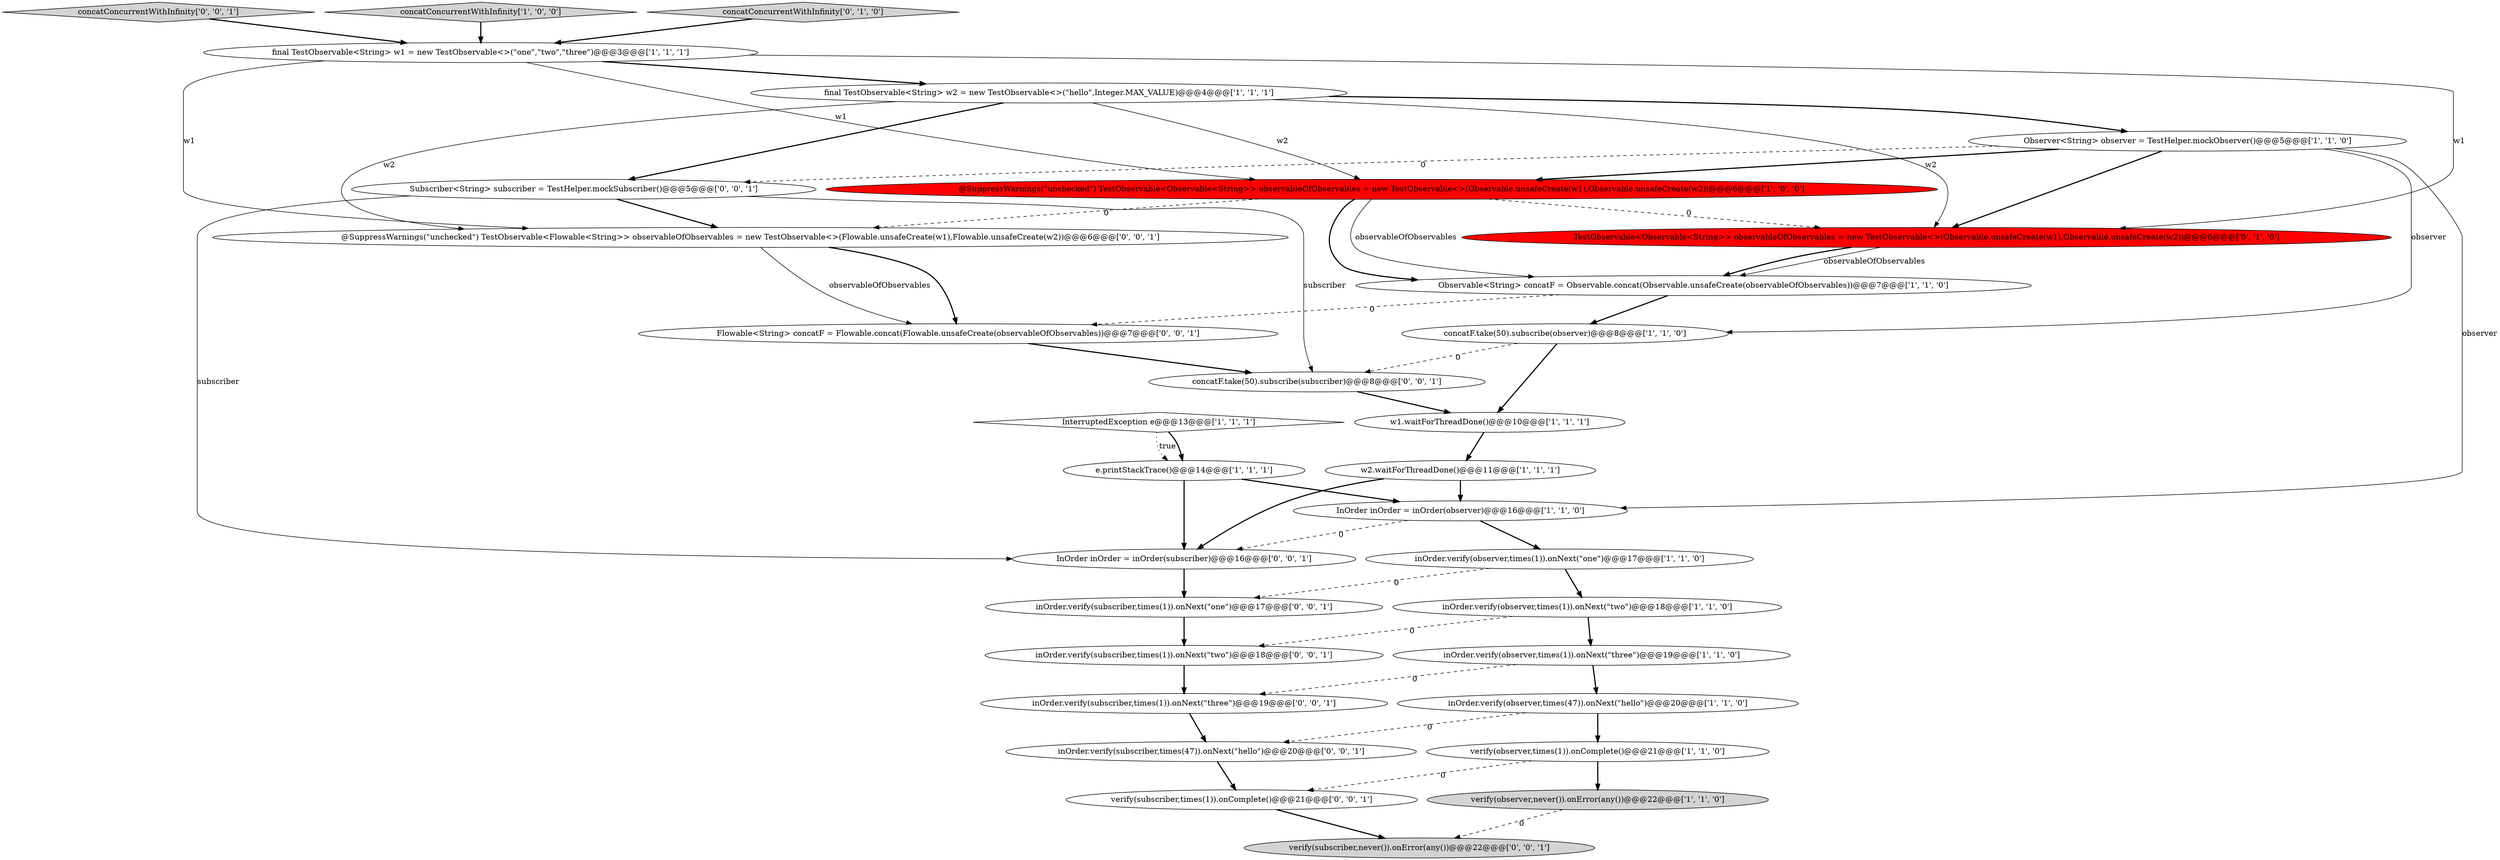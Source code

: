 digraph {
13 [style = filled, label = "Observer<String> observer = TestHelper.mockObserver()@@@5@@@['1', '1', '0']", fillcolor = white, shape = ellipse image = "AAA0AAABBB1BBB"];
26 [style = filled, label = "concatF.take(50).subscribe(subscriber)@@@8@@@['0', '0', '1']", fillcolor = white, shape = ellipse image = "AAA0AAABBB3BBB"];
7 [style = filled, label = "w1.waitForThreadDone()@@@10@@@['1', '1', '1']", fillcolor = white, shape = ellipse image = "AAA0AAABBB1BBB"];
29 [style = filled, label = "@SuppressWarnings(\"unchecked\") TestObservable<Flowable<String>> observableOfObservables = new TestObservable<>(Flowable.unsafeCreate(w1),Flowable.unsafeCreate(w2))@@@6@@@['0', '0', '1']", fillcolor = white, shape = ellipse image = "AAA0AAABBB3BBB"];
20 [style = filled, label = "inOrder.verify(subscriber,times(1)).onNext(\"two\")@@@18@@@['0', '0', '1']", fillcolor = white, shape = ellipse image = "AAA0AAABBB3BBB"];
23 [style = filled, label = "verify(subscriber,times(1)).onComplete()@@@21@@@['0', '0', '1']", fillcolor = white, shape = ellipse image = "AAA0AAABBB3BBB"];
16 [style = filled, label = "inOrder.verify(observer,times(1)).onNext(\"three\")@@@19@@@['1', '1', '0']", fillcolor = white, shape = ellipse image = "AAA0AAABBB1BBB"];
0 [style = filled, label = "w2.waitForThreadDone()@@@11@@@['1', '1', '1']", fillcolor = white, shape = ellipse image = "AAA0AAABBB1BBB"];
22 [style = filled, label = "verify(subscriber,never()).onError(any())@@@22@@@['0', '0', '1']", fillcolor = lightgray, shape = ellipse image = "AAA0AAABBB3BBB"];
6 [style = filled, label = "Observable<String> concatF = Observable.concat(Observable.unsafeCreate(observableOfObservables))@@@7@@@['1', '1', '0']", fillcolor = white, shape = ellipse image = "AAA0AAABBB1BBB"];
25 [style = filled, label = "concatConcurrentWithInfinity['0', '0', '1']", fillcolor = lightgray, shape = diamond image = "AAA0AAABBB3BBB"];
10 [style = filled, label = "concatConcurrentWithInfinity['1', '0', '0']", fillcolor = lightgray, shape = diamond image = "AAA0AAABBB1BBB"];
31 [style = filled, label = "inOrder.verify(subscriber,times(1)).onNext(\"one\")@@@17@@@['0', '0', '1']", fillcolor = white, shape = ellipse image = "AAA0AAABBB3BBB"];
3 [style = filled, label = "verify(observer,times(1)).onComplete()@@@21@@@['1', '1', '0']", fillcolor = white, shape = ellipse image = "AAA0AAABBB1BBB"];
17 [style = filled, label = "@SuppressWarnings(\"unchecked\") TestObservable<Observable<String>> observableOfObservables = new TestObservable<>(Observable.unsafeCreate(w1),Observable.unsafeCreate(w2))@@@6@@@['1', '0', '0']", fillcolor = red, shape = ellipse image = "AAA1AAABBB1BBB"];
24 [style = filled, label = "Flowable<String> concatF = Flowable.concat(Flowable.unsafeCreate(observableOfObservables))@@@7@@@['0', '0', '1']", fillcolor = white, shape = ellipse image = "AAA0AAABBB3BBB"];
2 [style = filled, label = "verify(observer,never()).onError(any())@@@22@@@['1', '1', '0']", fillcolor = lightgray, shape = ellipse image = "AAA0AAABBB1BBB"];
19 [style = filled, label = "concatConcurrentWithInfinity['0', '1', '0']", fillcolor = lightgray, shape = diamond image = "AAA0AAABBB2BBB"];
9 [style = filled, label = "inOrder.verify(observer,times(1)).onNext(\"two\")@@@18@@@['1', '1', '0']", fillcolor = white, shape = ellipse image = "AAA0AAABBB1BBB"];
30 [style = filled, label = "inOrder.verify(subscriber,times(1)).onNext(\"three\")@@@19@@@['0', '0', '1']", fillcolor = white, shape = ellipse image = "AAA0AAABBB3BBB"];
28 [style = filled, label = "Subscriber<String> subscriber = TestHelper.mockSubscriber()@@@5@@@['0', '0', '1']", fillcolor = white, shape = ellipse image = "AAA0AAABBB3BBB"];
1 [style = filled, label = "inOrder.verify(observer,times(1)).onNext(\"one\")@@@17@@@['1', '1', '0']", fillcolor = white, shape = ellipse image = "AAA0AAABBB1BBB"];
8 [style = filled, label = "InOrder inOrder = inOrder(observer)@@@16@@@['1', '1', '0']", fillcolor = white, shape = ellipse image = "AAA0AAABBB1BBB"];
18 [style = filled, label = "TestObservable<Observable<String>> observableOfObservables = new TestObservable<>(Observable.unsafeCreate(w1),Observable.unsafeCreate(w2))@@@6@@@['0', '1', '0']", fillcolor = red, shape = ellipse image = "AAA1AAABBB2BBB"];
14 [style = filled, label = "final TestObservable<String> w1 = new TestObservable<>(\"one\",\"two\",\"three\")@@@3@@@['1', '1', '1']", fillcolor = white, shape = ellipse image = "AAA0AAABBB1BBB"];
5 [style = filled, label = "e.printStackTrace()@@@14@@@['1', '1', '1']", fillcolor = white, shape = ellipse image = "AAA0AAABBB1BBB"];
21 [style = filled, label = "InOrder inOrder = inOrder(subscriber)@@@16@@@['0', '0', '1']", fillcolor = white, shape = ellipse image = "AAA0AAABBB3BBB"];
15 [style = filled, label = "final TestObservable<String> w2 = new TestObservable<>(\"hello\",Integer.MAX_VALUE)@@@4@@@['1', '1', '1']", fillcolor = white, shape = ellipse image = "AAA0AAABBB1BBB"];
4 [style = filled, label = "InterruptedException e@@@13@@@['1', '1', '1']", fillcolor = white, shape = diamond image = "AAA0AAABBB1BBB"];
12 [style = filled, label = "inOrder.verify(observer,times(47)).onNext(\"hello\")@@@20@@@['1', '1', '0']", fillcolor = white, shape = ellipse image = "AAA0AAABBB1BBB"];
27 [style = filled, label = "inOrder.verify(subscriber,times(47)).onNext(\"hello\")@@@20@@@['0', '0', '1']", fillcolor = white, shape = ellipse image = "AAA0AAABBB3BBB"];
11 [style = filled, label = "concatF.take(50).subscribe(observer)@@@8@@@['1', '1', '0']", fillcolor = white, shape = ellipse image = "AAA0AAABBB1BBB"];
15->17 [style = solid, label="w2"];
28->29 [style = bold, label=""];
4->5 [style = dotted, label="true"];
5->8 [style = bold, label=""];
9->20 [style = dashed, label="0"];
15->13 [style = bold, label=""];
26->7 [style = bold, label=""];
17->6 [style = bold, label=""];
10->14 [style = bold, label=""];
1->31 [style = dashed, label="0"];
14->18 [style = solid, label="w1"];
11->26 [style = dashed, label="0"];
30->27 [style = bold, label=""];
15->29 [style = solid, label="w2"];
28->21 [style = solid, label="subscriber"];
7->0 [style = bold, label=""];
13->11 [style = solid, label="observer"];
0->21 [style = bold, label=""];
25->14 [style = bold, label=""];
17->6 [style = solid, label="observableOfObservables"];
8->21 [style = dashed, label="0"];
17->29 [style = dashed, label="0"];
28->26 [style = solid, label="subscriber"];
13->8 [style = solid, label="observer"];
29->24 [style = solid, label="observableOfObservables"];
9->16 [style = bold, label=""];
1->9 [style = bold, label=""];
13->28 [style = dashed, label="0"];
8->1 [style = bold, label=""];
5->21 [style = bold, label=""];
24->26 [style = bold, label=""];
13->17 [style = bold, label=""];
18->6 [style = solid, label="observableOfObservables"];
3->23 [style = dashed, label="0"];
21->31 [style = bold, label=""];
23->22 [style = bold, label=""];
19->14 [style = bold, label=""];
3->2 [style = bold, label=""];
16->30 [style = dashed, label="0"];
15->28 [style = bold, label=""];
18->6 [style = bold, label=""];
6->24 [style = dashed, label="0"];
6->11 [style = bold, label=""];
0->8 [style = bold, label=""];
12->27 [style = dashed, label="0"];
14->17 [style = solid, label="w1"];
15->18 [style = solid, label="w2"];
14->15 [style = bold, label=""];
27->23 [style = bold, label=""];
12->3 [style = bold, label=""];
14->29 [style = solid, label="w1"];
31->20 [style = bold, label=""];
20->30 [style = bold, label=""];
29->24 [style = bold, label=""];
2->22 [style = dashed, label="0"];
17->18 [style = dashed, label="0"];
4->5 [style = bold, label=""];
16->12 [style = bold, label=""];
11->7 [style = bold, label=""];
13->18 [style = bold, label=""];
}
